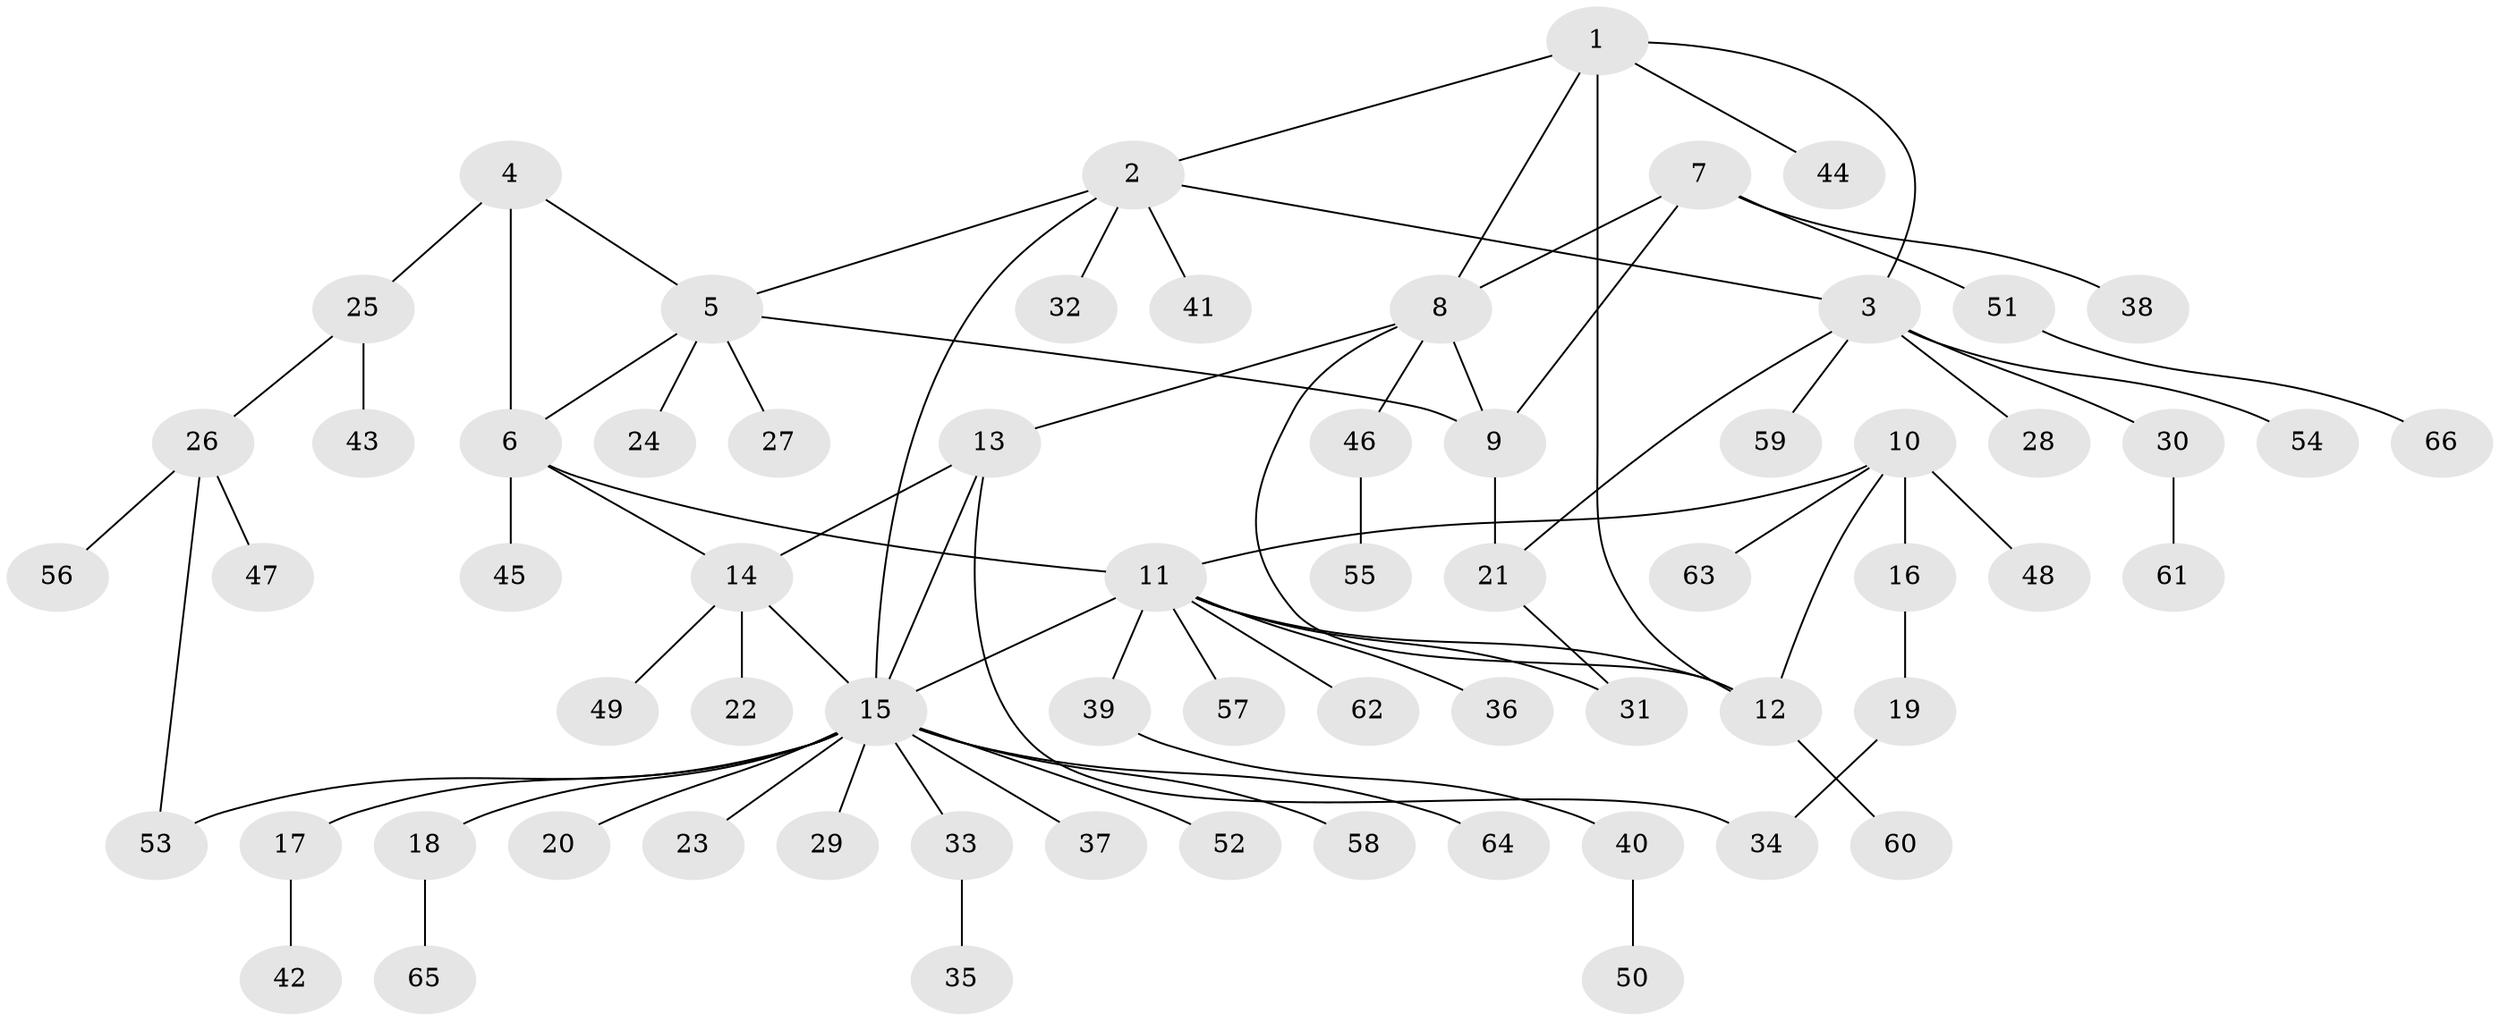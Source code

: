 // coarse degree distribution, {4: 0.15151515151515152, 5: 0.09090909090909091, 3: 0.12121212121212122, 6: 0.06060606060606061, 8: 0.030303030303030304, 7: 0.030303030303030304, 2: 0.09090909090909091, 1: 0.42424242424242425}
// Generated by graph-tools (version 1.1) at 2025/52/03/04/25 22:52:37]
// undirected, 66 vertices, 80 edges
graph export_dot {
  node [color=gray90,style=filled];
  1;
  2;
  3;
  4;
  5;
  6;
  7;
  8;
  9;
  10;
  11;
  12;
  13;
  14;
  15;
  16;
  17;
  18;
  19;
  20;
  21;
  22;
  23;
  24;
  25;
  26;
  27;
  28;
  29;
  30;
  31;
  32;
  33;
  34;
  35;
  36;
  37;
  38;
  39;
  40;
  41;
  42;
  43;
  44;
  45;
  46;
  47;
  48;
  49;
  50;
  51;
  52;
  53;
  54;
  55;
  56;
  57;
  58;
  59;
  60;
  61;
  62;
  63;
  64;
  65;
  66;
  1 -- 2;
  1 -- 3;
  1 -- 8;
  1 -- 12;
  1 -- 44;
  2 -- 3;
  2 -- 5;
  2 -- 15;
  2 -- 32;
  2 -- 41;
  3 -- 21;
  3 -- 28;
  3 -- 30;
  3 -- 54;
  3 -- 59;
  4 -- 5;
  4 -- 6;
  4 -- 25;
  5 -- 6;
  5 -- 9;
  5 -- 24;
  5 -- 27;
  6 -- 11;
  6 -- 14;
  6 -- 45;
  7 -- 8;
  7 -- 9;
  7 -- 38;
  7 -- 51;
  8 -- 9;
  8 -- 12;
  8 -- 13;
  8 -- 46;
  9 -- 21;
  10 -- 11;
  10 -- 12;
  10 -- 16;
  10 -- 48;
  10 -- 63;
  11 -- 12;
  11 -- 15;
  11 -- 31;
  11 -- 36;
  11 -- 39;
  11 -- 57;
  11 -- 62;
  12 -- 60;
  13 -- 14;
  13 -- 15;
  13 -- 34;
  14 -- 15;
  14 -- 22;
  14 -- 49;
  15 -- 17;
  15 -- 18;
  15 -- 20;
  15 -- 23;
  15 -- 29;
  15 -- 33;
  15 -- 37;
  15 -- 52;
  15 -- 53;
  15 -- 58;
  15 -- 64;
  16 -- 19;
  17 -- 42;
  18 -- 65;
  19 -- 34;
  21 -- 31;
  25 -- 26;
  25 -- 43;
  26 -- 47;
  26 -- 53;
  26 -- 56;
  30 -- 61;
  33 -- 35;
  39 -- 40;
  40 -- 50;
  46 -- 55;
  51 -- 66;
}
